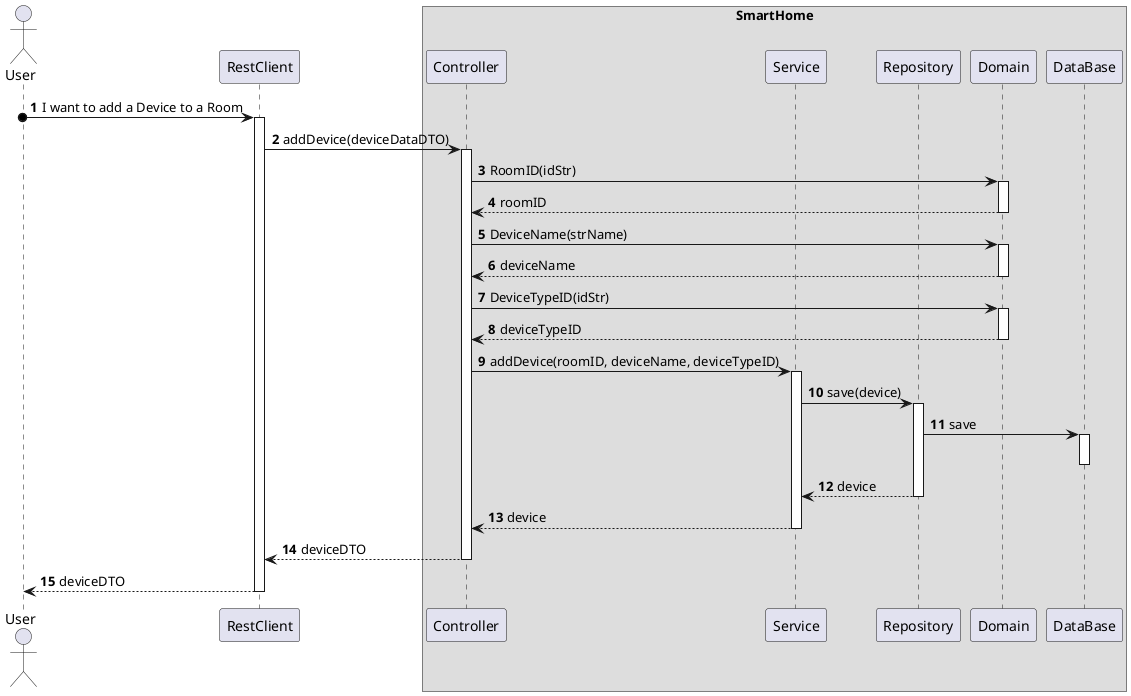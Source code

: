 @startuml
'https://plantuml.com/sequence-diagram
!pragma layout smetana

autonumber

actor "User" as User
participant "RestClient" as RC

box "SmartHome"
    participant "Controller" as CTRL
    participant "Service" as SV
    participant "Repository" as REPO
    participant "Domain" as DOM
    participant "DataBase" as BD
end box

User o-> RC : I want to add a Device to a Room
activate RC

RC -> CTRL : addDevice(deviceDataDTO)
activate CTRL

CTRL -> DOM : RoomID(idStr)
activate DOM
DOM --> CTRL : roomID
deactivate DOM

CTRL -> DOM : DeviceName(strName)
activate DOM
DOM --> CTRL : deviceName
deactivate DOM

CTRL -> DOM : DeviceTypeID(idStr)
activate DOM
DOM --> CTRL : deviceTypeID
deactivate DOM

CTRL -> SV : addDevice(roomID, deviceName, deviceTypeID)
activate SV

SV -> REPO : save(device)
activate REPO
REPO -> BD : save
activate BD
deactivate BD
REPO --> SV : device
deactivate REPO

SV --> CTRL : device
deactivate SV


CTRL --> RC : deviceDTO
deactivate CTRL

RC --> User : deviceDTO
deactivate RC


@enduml
